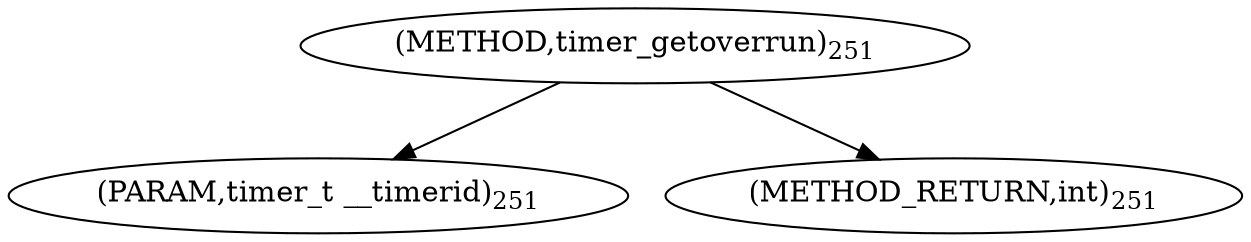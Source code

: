digraph "timer_getoverrun" {  
"8018" [label = <(METHOD,timer_getoverrun)<SUB>251</SUB>> ]
"8019" [label = <(PARAM,timer_t __timerid)<SUB>251</SUB>> ]
"8020" [label = <(METHOD_RETURN,int)<SUB>251</SUB>> ]
  "8018" -> "8019" 
  "8018" -> "8020" 
}
